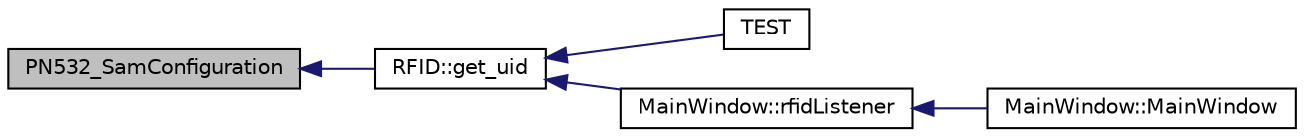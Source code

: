 digraph "PN532_SamConfiguration"
{
  edge [fontname="Helvetica",fontsize="10",labelfontname="Helvetica",labelfontsize="10"];
  node [fontname="Helvetica",fontsize="10",shape=record];
  rankdir="LR";
  Node1 [label="PN532_SamConfiguration",height=0.2,width=0.4,color="black", fillcolor="grey75", style="filled", fontcolor="black"];
  Node1 -> Node2 [dir="back",color="midnightblue",fontsize="10",style="solid",fontname="Helvetica"];
  Node2 [label="RFID::get_uid",height=0.2,width=0.4,color="black", fillcolor="white", style="filled",URL="$class_r_f_i_d.html#a99dfed3a0809e70d05b7b58fcaa4e292",tooltip="PN532 checks if card is present and read. "];
  Node2 -> Node3 [dir="back",color="midnightblue",fontsize="10",style="solid",fontname="Helvetica"];
  Node3 [label="TEST",height=0.2,width=0.4,color="black", fillcolor="white", style="filled",URL="$testas608_8h.html#a48bb703bfe66087b5ddd129d726b358e"];
  Node2 -> Node4 [dir="back",color="midnightblue",fontsize="10",style="solid",fontname="Helvetica"];
  Node4 [label="MainWindow::rfidListener",height=0.2,width=0.4,color="black", fillcolor="white", style="filled",URL="$class_main_window.html#af35c36df2b6650b0ea50d6afa5c24874",tooltip="Listener for RFID reader. "];
  Node4 -> Node5 [dir="back",color="midnightblue",fontsize="10",style="solid",fontname="Helvetica"];
  Node5 [label="MainWindow::MainWindow",height=0.2,width=0.4,color="black", fillcolor="white", style="filled",URL="$class_main_window.html#a996c5a2b6f77944776856f08ec30858d",tooltip="MainWindow Constructor. "];
}
